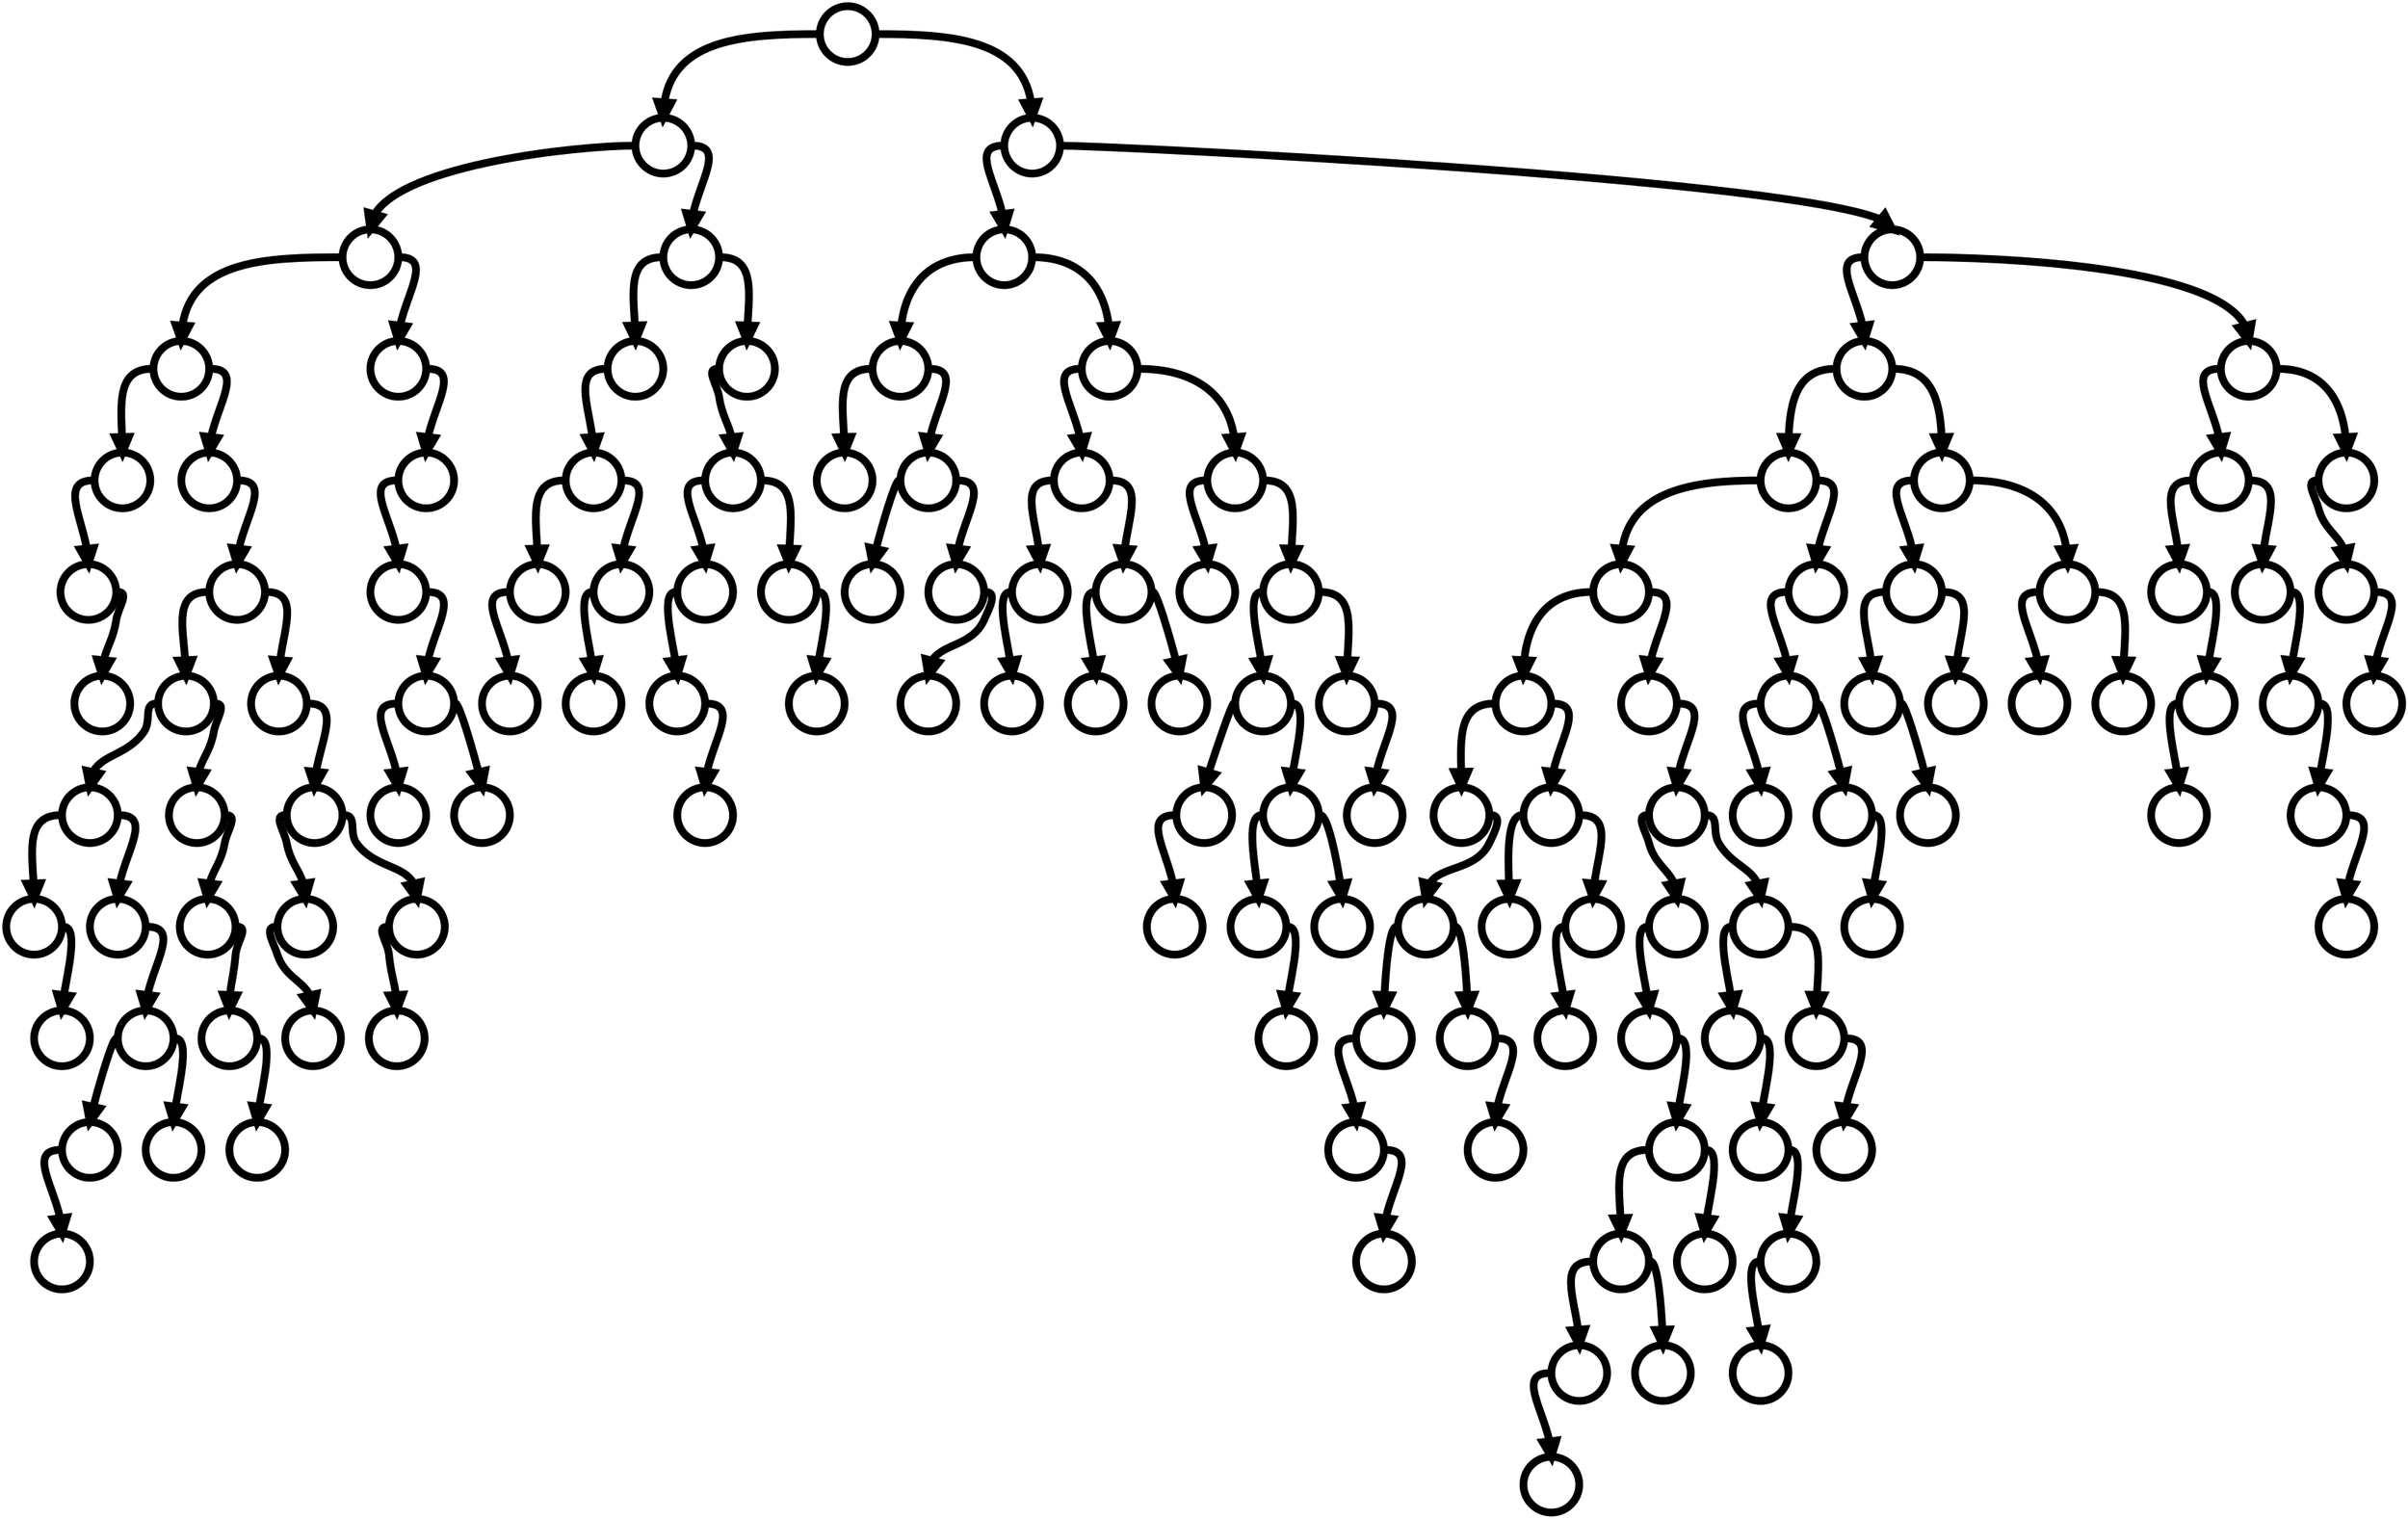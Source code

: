 digraph G {"Jemima Jelagat SUMGONG" [label="",shape=circle,penwidth=5]
"Jemima Jelagat SUMGONG" -> "Eunice Jepkirui KIRWA" [headport=n,tailport=w,penwidth=5]
"Eunice Jepkirui KIRWA" [label="",shape=circle,penwidth=5]
"Eunice Jepkirui KIRWA" -> "Desiree LINDEN" [headport=n,tailport=w,penwidth=5]
"Desiree LINDEN" [label="",shape=circle,penwidth=5]
"Desiree LINDEN" -> "Amy CRAGG" [headport=n,tailport=w,penwidth=5]
"Amy CRAGG" [label="",shape=circle,penwidth=5]
"Amy CRAGG" -> "Alyson DIXON" [headport=n,tailport=w,penwidth=5]
"Alyson DIXON" [label="",shape=circle,penwidth=5]
"Alyson DIXON" -> "Adriana Aparecida DA SILVA" [headport=n,tailport=w,penwidth=5]
"Adriana Aparecida DA SILVA" [label="",shape=circle,penwidth=5]
"Adriana Aparecida DA SILVA" -> "Alina ARMAS" [headport=n,tailport=e,penwidth=5]
"Alina ARMAS" [label="",shape=circle,penwidth=5]
"Amy CRAGG" -> "Ana Dulce FELIX" [headport=n,tailport=e,penwidth=5]
"Ana Dulce FELIX" [label="",shape=circle,penwidth=5]
"Ana Dulce FELIX" -> "Catherine BERTONE" [headport=n,tailport=e,penwidth=5]
"Catherine BERTONE" [label="",shape=circle,penwidth=5]
"Catherine BERTONE" -> "Azucena DIAZ" [headport=n,tailport=w,penwidth=5]
"Azucena DIAZ" [label="",shape=circle,penwidth=5]
"Azucena DIAZ" -> "Angie ORJUELA" [headport=n,tailport=w,penwidth=5]
"Angie ORJUELA" [label="",shape=circle,penwidth=5]
"Angie ORJUELA" -> "Andrea DEELSTRA" [headport=n,tailport=w,penwidth=5]
"Andrea DEELSTRA" [label="",shape=circle,penwidth=5]
"Andrea DEELSTRA" -> "Andrea MAYR" [headport=n,tailport=e,penwidth=5]
"Andrea MAYR" [label="",shape=circle,penwidth=5]
"Angie ORJUELA" -> "Anja SCHERL" [headport=n,tailport=e,penwidth=5]
"Anja SCHERL" [label="",shape=circle,penwidth=5]
"Anja SCHERL" -> "Anne-Mari HYRYLAINEN" [headport=n,tailport=e,penwidth=5]
"Anne-Mari HYRYLAINEN" [label="",shape=circle,penwidth=5]
"Anne-Mari HYRYLAINEN" -> "Anne Holm BAUMEISTER" [headport=n,tailport=w,penwidth=5]
"Anne Holm BAUMEISTER" [label="",shape=circle,penwidth=5]
"Anne Holm BAUMEISTER" -> "Anna HAHNER" [headport=n,tailport=w,penwidth=5]
"Anna HAHNER" [label="",shape=circle,penwidth=5]
"Anne-Mari HYRYLAINEN" -> "Ariana Kira HILBORNA" [headport=n,tailport=e,penwidth=5]
"Ariana Kira HILBORNA" [label="",shape=circle,penwidth=5]
"Azucena DIAZ" -> "Beata NAIGAMBO" [headport=n,tailport=e,penwidth=5]
"Beata NAIGAMBO" [label="",shape=circle,penwidth=5]
"Beata NAIGAMBO" -> "Beverly RAMOS" [headport=n,tailport=e,penwidth=5]
"Beverly RAMOS" [label="",shape=circle,penwidth=5]
"Beverly RAMOS" -> "Breege CONNOLLY" [headport=n,tailport=e,penwidth=5]
"Breege CONNOLLY" [label="",shape=circle,penwidth=5]
"Breege CONNOLLY" -> "Carmen Patricia MARTINEZ" [headport=n,tailport=e,penwidth=5]
"Carmen Patricia MARTINEZ" [label="",shape=circle,penwidth=5]
"Catherine BERTONE" -> "Chao YUE" [headport=n,tailport=e,penwidth=5]
"Chao YUE" [label="",shape=circle,penwidth=5]
"Chao YUE" -> "Christine KALMER" [headport=n,tailport=e,penwidth=5]
"Christine KALMER" [label="",shape=circle,penwidth=5]
"Christine KALMER" -> "Chirine NJEIM" [headport=n,tailport=w,penwidth=5]
"Chirine NJEIM" [label="",shape=circle,penwidth=5]
"Chirine NJEIM" -> "Chien-Ho HSIEH" [headport=n,tailport=w,penwidth=5]
"Chien-Ho HSIEH" [label="",shape=circle,penwidth=5]
"Christine KALMER" -> "Dailin BELMONTE" [headport=n,tailport=e,penwidth=5]
"Dailin BELMONTE" [label="",shape=circle,penwidth=5]
"Dailin BELMONTE" -> "Claudette MUKASAKINDI" [headport=n,tailport=w,penwidth=5]
"Claudette MUKASAKINDI" [label="",shape=circle,penwidth=5]
"Desiree LINDEN" -> "Diana LOBACEVSKE" [headport=n,tailport=e,penwidth=5]
"Diana LOBACEVSKE" [label="",shape=circle,penwidth=5]
"Diana LOBACEVSKE" -> "Esma AYDEMIR" [headport=n,tailport=e,penwidth=5]
"Esma AYDEMIR" [label="",shape=circle,penwidth=5]
"Esma AYDEMIR" -> "Dina Lebo PHALULA" [headport=n,tailport=w,penwidth=5]
"Dina Lebo PHALULA" [label="",shape=circle,penwidth=5]
"Dina Lebo PHALULA" -> "Erika ABRIL" [headport=n,tailport=e,penwidth=5]
"Erika ABRIL" [label="",shape=circle,penwidth=5]
"Erika ABRIL" -> "Els RENS" [headport=n,tailport=w,penwidth=5]
"Els RENS" [label="",shape=circle,penwidth=5]
"Erika ABRIL" -> "Erika OLIVERA" [headport=n,tailport=e,penwidth=5]
"Erika OLIVERA" [label="",shape=circle,penwidth=5]
"Eunice Jepkirui KIRWA" -> "Hye-Song KIM" [headport=n,tailport=e,penwidth=5]
"Hye-Song KIM" [label="",shape=circle,penwidth=5]
"Hye-Song KIM" -> "Hye-Gyong KIM" [headport=n,tailport=w,penwidth=5]
"Hye-Gyong KIM" [label="",shape=circle,penwidth=5]
"Hye-Gyong KIM" -> "Gladys TEJEDA" [headport=n,tailport=w,penwidth=5]
"Gladys TEJEDA" [label="",shape=circle,penwidth=5]
"Gladys TEJEDA" -> "Fionnuala MCCORMACK" [headport=n,tailport=w,penwidth=5]
"Fionnuala MCCORMACK" [label="",shape=circle,penwidth=5]
"Fionnuala MCCORMACK" -> "Eva VRABCOVA NYVLTOVA" [headport=n,tailport=w,penwidth=5]
"Eva VRABCOVA NYVLTOVA" [label="",shape=circle,penwidth=5]
"Gladys TEJEDA" -> "Helalia JOHANNES" [headport=n,tailport=e,penwidth=5]
"Helalia JOHANNES" [label="",shape=circle,penwidth=5]
"Helalia JOHANNES" -> "Graciete SANTANA" [headport=n,tailport=w,penwidth=5]
"Graciete SANTANA" [label="",shape=circle,penwidth=5]
"Hye-Song KIM" -> "Jelena PROKOPCUKA" [headport=n,tailport=e,penwidth=5]
"Jelena PROKOPCUKA" [label="",shape=circle,penwidth=5]
"Jelena PROKOPCUKA" -> "Iwona LEWANDOWSKA" [headport=n,tailport=w,penwidth=5]
"Iwona LEWANDOWSKA" [label="",shape=circle,penwidth=5]
"Iwona LEWANDOWSKA" -> "Iuliia ARKHIPOVA" [headport=n,tailport=w,penwidth=5]
"Iuliia ARKHIPOVA" [label="",shape=circle,penwidth=5]
"Iuliia ARKHIPOVA" -> "Ilona MARHELE" [headport=n,tailport=w,penwidth=5]
"Ilona MARHELE" [label="",shape=circle,penwidth=5]
"Ilona MARHELE" -> "Irina SMOLNIKOVA" [headport=n,tailport=e,penwidth=5]
"Irina SMOLNIKOVA" [label="",shape=circle,penwidth=5]
"Iwona LEWANDOWSKA" -> "Jaisha ORCHATTERI" [headport=n,tailport=e,penwidth=5]
"Jaisha ORCHATTERI" [label="",shape=circle,penwidth=5]
"Jaisha ORCHATTERI" -> "Jane VONGVORACHOTI" [headport=n,tailport=e,penwidth=5]
"Jane VONGVORACHOTI" [label="",shape=circle,penwidth=5]
"Jemima Jelagat SUMGONG" -> "Mare DIBABA" [headport=n,tailport=e,penwidth=5]
"Mare DIBABA" [label="",shape=circle,penwidth=5]
"Mare DIBABA" -> "Kayoko FUKUSHI" [headport=n,tailport=w,penwidth=5]
"Kayoko FUKUSHI" [label="",shape=circle,penwidth=5]
"Kayoko FUKUSHI" -> "Jessica TRENGOVE" [headport=n,tailport=w,penwidth=5]
"Jessica TRENGOVE" [label="",shape=circle,penwidth=5]
"Jessica TRENGOVE" -> "Jessica DRASKAU-PETERSSON" [headport=n,tailport=w,penwidth=5]
"Jessica DRASKAU-PETERSSON" [label="",shape=circle,penwidth=5]
"Jessica TRENGOVE" -> "Jovana DE LA CRUZ" [headport=n,tailport=e,penwidth=5]
"Jovana DE LA CRUZ" [label="",shape=circle,penwidth=5]
"Jovana DE LA CRUZ" -> "Jie Shi NEO" [headport=n,tailport=w,penwidth=5]
"Jie Shi NEO" [label="",shape=circle,penwidth=5]
"Jovana DE LA CRUZ" -> "Katarina BERESOVA" [headport=n,tailport=e,penwidth=5]
"Katarina BERESOVA" [label="",shape=circle,penwidth=5]
"Katarina BERESOVA" -> "Kavita TUNGAR" [headport=n,tailport=e,penwidth=5]
"Kavita TUNGAR" [label="",shape=circle,penwidth=5]
"Kayoko FUKUSHI" -> "Lanni MARCHANT" [headport=n,tailport=e,penwidth=5]
"Lanni MARCHANT" [label="",shape=circle,penwidth=5]
"Lanni MARCHANT" -> "Krista DUCHENE" [headport=n,tailport=w,penwidth=5]
"Krista DUCHENE" [label="",shape=circle,penwidth=5]
"Krista DUCHENE" -> "Kit-Ching YIU" [headport=n,tailport=w,penwidth=5]
"Kit-Ching YIU" [label="",shape=circle,penwidth=5]
"Kit-Ching YIU" -> "Kenza DAHMANI TIFAHI" [headport=n,tailport=w,penwidth=5]
"Kenza DAHMANI TIFAHI" [label="",shape=circle,penwidth=5]
"Krista DUCHENE" -> "Kum-Ok KIM" [headport=n,tailport=e,penwidth=5]
"Kum-Ok KIM" [label="",shape=circle,penwidth=5]
"Kum-Ok KIM" -> "Krisztina PAPP" [headport=n,tailport=w,penwidth=5]
"Krisztina PAPP" [label="",shape=circle,penwidth=5]
"Kum-Ok KIM" -> "Kyunghee LIM" [headport=n,tailport=e,penwidth=5]
"Kyunghee LIM" [label="",shape=circle,penwidth=5]
"Lanni MARCHANT" -> "Lilia FISIKOWICI" [headport=n,tailport=e,penwidth=5]
"Lilia FISIKOWICI" [label="",shape=circle,penwidth=5]
"Lilia FISIKOWICI" -> "Leila LUIK" [headport=n,tailport=w,penwidth=5]
"Leila LUIK" [label="",shape=circle,penwidth=5]
"Lilia FISIKOWICI" -> "Maja NEUENSCHWANDER" [headport=n,tailport=e,penwidth=5]
"Maja NEUENSCHWANDER" [label="",shape=circle,penwidth=5]
"Maja NEUENSCHWANDER" -> "Lisa Jane WEIGHTMAN" [headport=n,tailport=w,penwidth=5]
"Lisa Jane WEIGHTMAN" [label="",shape=circle,penwidth=5]
"Lisa Jane WEIGHTMAN" -> "Lisa HAHNER" [headport=n,tailport=w,penwidth=5]
"Lisa HAHNER" [label="",shape=circle,penwidth=5]
"Lisa HAHNER" -> "Lily LUIK" [headport=n,tailport=w,penwidth=5]
"Lily LUIK" [label="",shape=circle,penwidth=5]
"Lisa Jane WEIGHTMAN" -> "Madai PEREZ" [headport=n,tailport=e,penwidth=5]
"Madai PEREZ" [label="",shape=circle,penwidth=5]
"Madai PEREZ" -> "Lizzie LEE" [headport=n,tailport=w,penwidth=5]
"Lizzie LEE" [label="",shape=circle,penwidth=5]
"Lizzie LEE" -> "Lucia KIMANI" [headport=n,tailport=e,penwidth=5]
"Lucia KIMANI" [label="",shape=circle,penwidth=5]
"Madai PEREZ" -> "Mai ITO" [headport=n,tailport=e,penwidth=5]
"Mai ITO" [label="",shape=circle,penwidth=5]
"Maja NEUENSCHWANDER" -> "Manuela SOCCOL" [headport=n,tailport=e,penwidth=5]
"Manuela SOCCOL" [label="",shape=circle,penwidth=5]
"Manuela SOCCOL" -> "Maor TIYOURI" [headport=n,tailport=e,penwidth=5]
"Maor TIYOURI" [label="",shape=circle,penwidth=5]
"Mare DIBABA" -> "Tirfi TSEGAYE" [headport=n,tailport=e,penwidth=5]
"Tirfi TSEGAYE" [label="",shape=circle,penwidth=5]
"Tirfi TSEGAYE" -> "Shalane FLANAGAN" [headport=n,tailport=w,penwidth=5]
"Shalane FLANAGAN" [label="",shape=circle,penwidth=5]
"Shalane FLANAGAN" -> "Rose CHELIMO" [headport=n,tailport=w,penwidth=5]
"Rose CHELIMO" [label="",shape=circle,penwidth=5]
"Rose CHELIMO" -> "Milly CLARK" [headport=n,tailport=w,penwidth=5]
"Milly CLARK" [label="",shape=circle,penwidth=5]
"Milly CLARK" -> "Maryna DAMANTSEVICH" [headport=n,tailport=w,penwidth=5]
"Maryna DAMANTSEVICH" [label="",shape=circle,penwidth=5]
"Maryna DAMANTSEVICH" -> "Margarita HERNANDEZ" [headport=n,tailport=w,penwidth=5]
"Margarita HERNANDEZ" [label="",shape=circle,penwidth=5]
"Margarita HERNANDEZ" -> "Marina HMELEVSKAYA" [headport=n,tailport=e,penwidth=5]
"Marina HMELEVSKAYA" [label="",shape=circle,penwidth=5]
"Marina HMELEVSKAYA" -> "Marily DOS SANTOS" [headport=n,tailport=w,penwidth=5]
"Marily DOS SANTOS" [label="",shape=circle,penwidth=5]
"Marily DOS SANTOS" -> "Maria Elena CALLE" [headport=n,tailport=w,penwidth=5]
"Maria Elena CALLE" [label="",shape=circle,penwidth=5]
"Maria Elena CALLE" -> "Marija VRAJIC" [headport=n,tailport=e,penwidth=5]
"Marija VRAJIC" [label="",shape=circle,penwidth=5]
"Marina HMELEVSKAYA" -> "Mariya KOROBITSKAYA" [headport=n,tailport=e,penwidth=5]
"Mariya KOROBITSKAYA" [label="",shape=circle,penwidth=5]
"Mariya KOROBITSKAYA" -> "Mary Joy TABAL" [headport=n,tailport=e,penwidth=5]
"Mary Joy TABAL" [label="",shape=circle,penwidth=5]
"Maryna DAMANTSEVICH" -> "Mayada SAYYAD" [headport=n,tailport=e,penwidth=5]
"Mayada SAYYAD" [label="",shape=circle,penwidth=5]
"Mayada SAYYAD" -> "Matea MATOSEVIC" [headport=n,tailport=w,penwidth=5]
"Matea MATOSEVIC" [label="",shape=circle,penwidth=5]
"Mayada SAYYAD" -> "Militsa MIRCHEVA" [headport=n,tailport=e,penwidth=5]
"Militsa MIRCHEVA" [label="",shape=circle,penwidth=5]
"Militsa MIRCHEVA" -> "Meryem ERDOGAN" [headport=n,tailport=w,penwidth=5]
"Meryem ERDOGAN" [label="",shape=circle,penwidth=5]
"Milly CLARK" -> "Monika STEFANOWICZ" [headport=n,tailport=e,penwidth=5]
"Monika STEFANOWICZ" [label="",shape=circle,penwidth=5]
"Monika STEFANOWICZ" -> "Olha KOTOVSKA" [headport=n,tailport=e,penwidth=5]
"Olha KOTOVSKA" [label="",shape=circle,penwidth=5]
"Olha KOTOVSKA" -> "Nyakisi ADERO" [headport=n,tailport=w,penwidth=5]
"Nyakisi ADERO" [label="",shape=circle,penwidth=5]
"Nyakisi ADERO" -> "Munkhzaya BAYARTSOGT" [headport=n,tailport=w,penwidth=5]
"Munkhzaya BAYARTSOGT" [label="",shape=circle,penwidth=5]
"Munkhzaya BAYARTSOGT" -> "Nebiat HABTEMARIAM" [headport=n,tailport=e,penwidth=5]
"Nebiat HABTEMARIAM" [label="",shape=circle,penwidth=5]
"Nebiat HABTEMARIAM" -> "Nataliya LEHONKOVA" [headport=n,tailport=w,penwidth=5]
"Nataliya LEHONKOVA" [label="",shape=circle,penwidth=5]
"Nataliya LEHONKOVA" -> "Natalia ROMERO" [headport=n,tailport=w,penwidth=5]
"Natalia ROMERO" [label="",shape=circle,penwidth=5]
"Natalia ROMERO" -> "Nary LY" [headport=n,tailport=w,penwidth=5]
"Nary LY" [label="",shape=circle,penwidth=5]
"Nataliya LEHONKOVA" -> "Natthaya THANARONNAWAT" [headport=n,tailport=e,penwidth=5]
"Natthaya THANARONNAWAT" [label="",shape=circle,penwidth=5]
"Nebiat HABTEMARIAM" -> "Niluka RAJASEKARA" [headport=n,tailport=e,penwidth=5]
"Niluka RAJASEKARA" [label="",shape=circle,penwidth=5]
"Olha KOTOVSKA" -> "Rasa DRAZDAUSKAITE" [headport=n,tailport=e,penwidth=5]
"Rasa DRAZDAUSKAITE" [label="",shape=circle,penwidth=5]
"Rasa DRAZDAUSKAITE" -> "Otgonbayar LUVSANLUNDEG" [headport=n,tailport=w,penwidth=5]
"Otgonbayar LUVSANLUNDEG" [label="",shape=circle,penwidth=5]
"Otgonbayar LUVSANLUNDEG" -> "Ourania REBOULI" [headport=n,tailport=e,penwidth=5]
"Ourania REBOULI" [label="",shape=circle,penwidth=5]
"Ourania REBOULI" -> "Paula-Claudia TODORAN" [headport=n,tailport=e,penwidth=5]
"Paula-Claudia TODORAN" [label="",shape=circle,penwidth=5]
"Paula-Claudia TODORAN" -> "Panayiota VLAHAKI" [headport=n,tailport=w,penwidth=5]
"Panayiota VLAHAKI" [label="",shape=circle,penwidth=5]
"Rasa DRAZDAUSKAITE" -> "Rosa CHACHA" [headport=n,tailport=e,penwidth=5]
"Rosa CHACHA" [label="",shape=circle,penwidth=5]
"Rosa CHACHA" -> "Rosa GODOY" [headport=n,tailport=e,penwidth=5]
"Rosa GODOY" [label="",shape=circle,penwidth=5]
"Rose CHELIMO" -> "Seul-Ki AHN" [headport=n,tailport=e,penwidth=5]
"Seul-Ki AHN" [label="",shape=circle,penwidth=5]
"Seul-Ki AHN" -> "Rutendo Joan NYAHORA" [headport=n,tailport=w,penwidth=5]
"Rutendo Joan NYAHORA" [label="",shape=circle,penwidth=5]
"Rutendo Joan NYAHORA" -> "Rosemary QUISPE" [headport=n,tailport=w,penwidth=5]
"Rosemary QUISPE" [label="",shape=circle,penwidth=5]
"Rutendo Joan NYAHORA" -> "Sara RAMADHANI" [headport=n,tailport=e,penwidth=5]
"Sara RAMADHANI" [label="",shape=circle,penwidth=5]
"Sara RAMADHANI" -> "Sarah ATTAR" [headport=n,tailport=e,penwidth=5]
"Sarah ATTAR" [label="",shape=circle,penwidth=5]
"Shalane FLANAGAN" -> "Sonia SAMUELS" [headport=n,tailport=e,penwidth=5]
"Sonia SAMUELS" [label="",shape=circle,penwidth=5]
"Sonia SAMUELS" -> "Sitora HAMIDOVA" [headport=n,tailport=w,penwidth=5]
"Sitora HAMIDOVA" [label="",shape=circle,penwidth=5]
"Sitora HAMIDOVA" -> "Shaoqing HUA" [headport=n,tailport=w,penwidth=5]
"Shaoqing HUA" [label="",shape=circle,penwidth=5]
"Shaoqing HUA" -> "Silvia PAREDES" [headport=n,tailport=e,penwidth=5]
"Silvia PAREDES" [label="",shape=circle,penwidth=5]
"Sitora HAMIDOVA" -> "Sofia RIGA" [headport=n,tailport=e,penwidth=5]
"Sofia RIGA" [label="",shape=circle,penwidth=5]
"Sonia SAMUELS" -> "Svitlana STANKO-KLYMENKO" [headport=n,tailport=e,penwidth=5]
"Svitlana STANKO-KLYMENKO" [label="",shape=circle,penwidth=5]
"Svitlana STANKO-KLYMENKO" -> "Sultan HAYDAR" [headport=n,tailport=w,penwidth=5]
"Sultan HAYDAR" [label="",shape=circle,penwidth=5]
"Svitlana STANKO-KLYMENKO" -> "Tereza MASTER" [headport=n,tailport=e,penwidth=5]
"Tereza MASTER" [label="",shape=circle,penwidth=5]
"Tirfi TSEGAYE" -> "Volha MAZURONAK" [headport=n,tailport=e,penwidth=5]
"Volha MAZURONAK" [label="",shape=circle,penwidth=5]
"Volha MAZURONAK" -> "Valeria STRANEO" [headport=n,tailport=w,penwidth=5]
"Valeria STRANEO" [label="",shape=circle,penwidth=5]
"Valeria STRANEO" -> "Tomomi TANAKA" [headport=n,tailport=w,penwidth=5]
"Tomomi TANAKA" [label="",shape=circle,penwidth=5]
"Tomomi TANAKA" -> "Vaida ZUSINAITE" [headport=n,tailport=e,penwidth=5]
"Vaida ZUSINAITE" [label="",shape=circle,penwidth=5]
"Vaida ZUSINAITE" -> "Tunde SZABO" [headport=n,tailport=w,penwidth=5]
"Tunde SZABO" [label="",shape=circle,penwidth=5]
"Valeria STRANEO" -> "Veerle DEJAEGHERE" [headport=n,tailport=e,penwidth=5]
"Veerle DEJAEGHERE" [label="",shape=circle,penwidth=5]
"Veerle DEJAEGHERE" -> "Viktoriia POLIUDINA" [headport=n,tailport=e,penwidth=5]
"Viktoriia POLIUDINA" [label="",shape=circle,penwidth=5]
"Viktoriia POLIUDINA" -> "Visiline JEPKESHO" [headport=n,tailport=e,penwidth=5]
"Visiline JEPKESHO" [label="",shape=circle,penwidth=5]
"Visiline JEPKESHO" -> "Viviana CHAVEZ" [headport=n,tailport=e,penwidth=5]
"Viviana CHAVEZ" [label="",shape=circle,penwidth=5]
"Volha MAZURONAK" -> "Zsofia ERDELYI" [headport=n,tailport=e,penwidth=5]
"Zsofia ERDELYI" [label="",shape=circle,penwidth=5]
"Zsofia ERDELYI" -> "Yolimar PINEDA" [headport=n,tailport=w,penwidth=5]
"Yolimar PINEDA" [label="",shape=circle,penwidth=5]
"Yolimar PINEDA" -> "Yu-Hsuan CHEN" [headport=n,tailport=e,penwidth=5]
"Yu-Hsuan CHEN" [label="",shape=circle,penwidth=5]
}